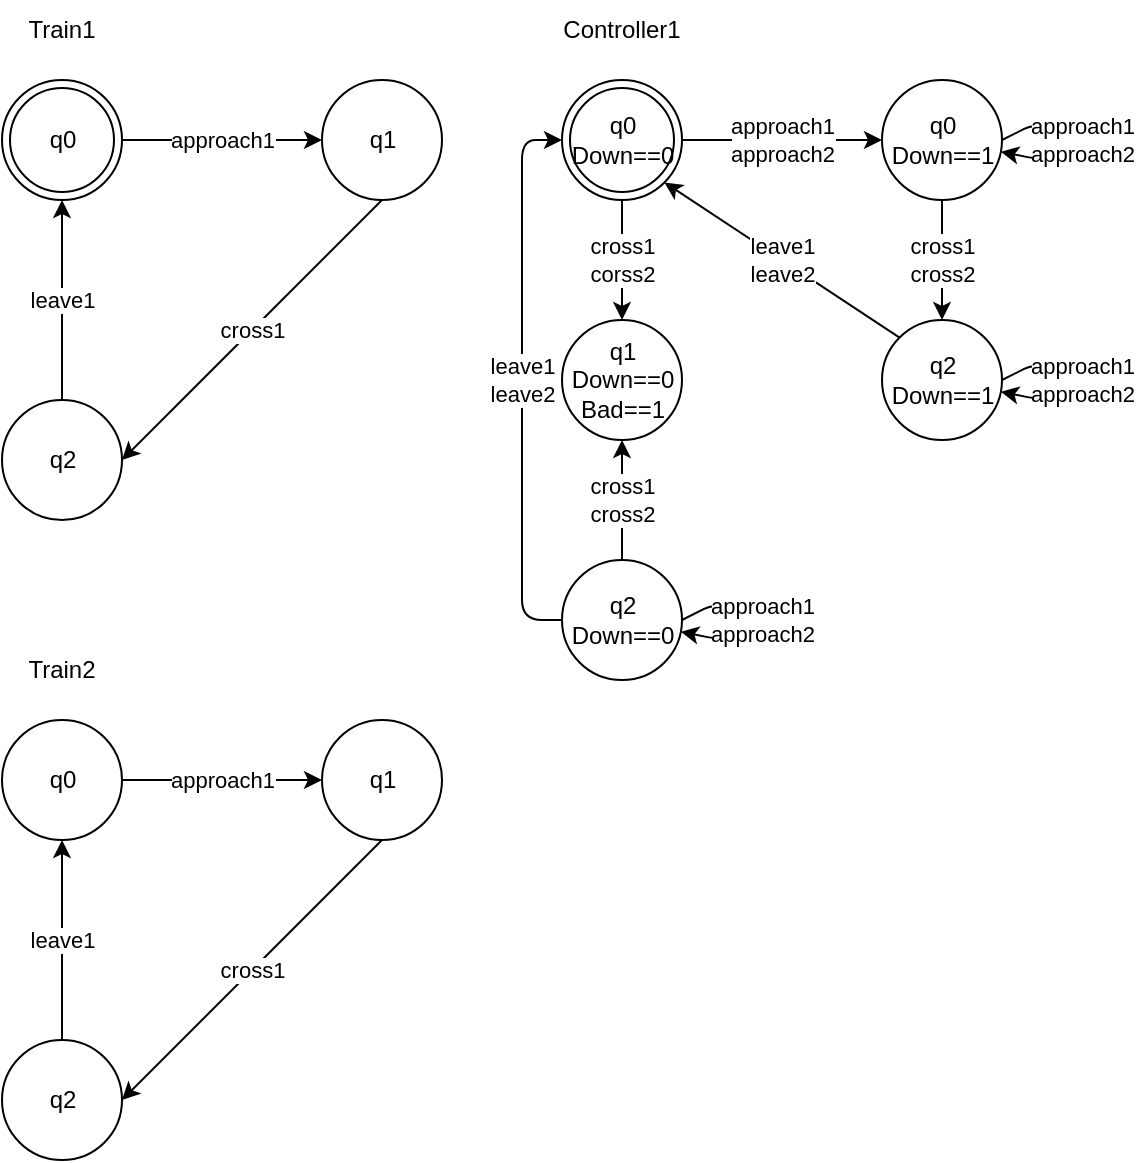 <mxfile>
    <diagram id="Nii93QJuHP6GY2YIdgYS" name="Page-1">
        <mxGraphModel dx="540" dy="387" grid="1" gridSize="10" guides="1" tooltips="1" connect="1" arrows="1" fold="1" page="1" pageScale="1" pageWidth="850" pageHeight="1100" math="0" shadow="0">
            <root>
                <mxCell id="0"/>
                <mxCell id="1" parent="0"/>
                <mxCell id="6" value="approach1" style="edgeStyle=none;html=1;exitX=1;exitY=0.5;exitDx=0;exitDy=0;entryX=0;entryY=0.5;entryDx=0;entryDy=0;" parent="1" source="37" target="4" edge="1">
                    <mxGeometry relative="1" as="geometry"/>
                </mxCell>
                <mxCell id="7" value="cross1" style="edgeStyle=none;html=1;exitX=0.5;exitY=1;exitDx=0;exitDy=0;entryX=1;entryY=0.5;entryDx=0;entryDy=0;" parent="1" source="4" target="5" edge="1">
                    <mxGeometry relative="1" as="geometry"/>
                </mxCell>
                <mxCell id="4" value="q1" style="shape=ellipse;html=1;dashed=0;whitespace=wrap;aspect=fixed;perimeter=ellipsePerimeter;" parent="1" vertex="1">
                    <mxGeometry x="240" y="120" width="60" height="60" as="geometry"/>
                </mxCell>
                <mxCell id="8" value="leave1" style="edgeStyle=none;html=1;exitX=0.5;exitY=0;exitDx=0;exitDy=0;entryX=0.5;entryY=1;entryDx=0;entryDy=0;" parent="1" source="5" target="37" edge="1">
                    <mxGeometry relative="1" as="geometry"/>
                </mxCell>
                <mxCell id="5" value="q2" style="shape=ellipse;html=1;dashed=0;whitespace=wrap;aspect=fixed;perimeter=ellipsePerimeter;" parent="1" vertex="1">
                    <mxGeometry x="80" y="280" width="60" height="60" as="geometry"/>
                </mxCell>
                <mxCell id="10" value="Train1" style="text;html=1;strokeColor=none;fillColor=none;align=center;verticalAlign=middle;whiteSpace=wrap;rounded=0;" parent="1" vertex="1">
                    <mxGeometry x="80" y="80" width="60" height="30" as="geometry"/>
                </mxCell>
                <mxCell id="11" value="Controller1" style="text;html=1;strokeColor=none;fillColor=none;align=center;verticalAlign=middle;whiteSpace=wrap;rounded=0;" parent="1" vertex="1">
                    <mxGeometry x="360" y="80" width="60" height="30" as="geometry"/>
                </mxCell>
                <mxCell id="15" value="approach1&lt;br&gt;approach2" style="edgeStyle=none;html=1;exitX=1;exitY=0.5;exitDx=0;exitDy=0;" parent="1" source="38" target="13" edge="1">
                    <mxGeometry relative="1" as="geometry"/>
                </mxCell>
                <mxCell id="18" value="cross1&lt;br&gt;corss2" style="edgeStyle=none;html=1;exitX=0.5;exitY=1;exitDx=0;exitDy=0;entryX=0.5;entryY=0;entryDx=0;entryDy=0;" parent="1" source="38" target="17" edge="1">
                    <mxGeometry relative="1" as="geometry"/>
                </mxCell>
                <mxCell id="16" value="cross1&lt;br&gt;cross2" style="edgeStyle=none;html=1;exitX=0.5;exitY=1;exitDx=0;exitDy=0;entryX=0.5;entryY=0;entryDx=0;entryDy=0;" parent="1" source="13" target="14" edge="1">
                    <mxGeometry relative="1" as="geometry"/>
                </mxCell>
                <mxCell id="13" value="q0&lt;br&gt;Down==1" style="shape=ellipse;html=1;dashed=0;whitespace=wrap;aspect=fixed;perimeter=ellipsePerimeter;" parent="1" vertex="1">
                    <mxGeometry x="520" y="120" width="60" height="60" as="geometry"/>
                </mxCell>
                <mxCell id="35" value="leave1&lt;br&gt;leave2" style="edgeStyle=none;html=1;exitX=0;exitY=0;exitDx=0;exitDy=0;entryX=1;entryY=1;entryDx=0;entryDy=0;" parent="1" source="14" target="38" edge="1">
                    <mxGeometry relative="1" as="geometry"/>
                </mxCell>
                <mxCell id="14" value="q2&lt;br&gt;Down==1" style="shape=ellipse;html=1;dashed=0;whitespace=wrap;aspect=fixed;perimeter=ellipsePerimeter;" parent="1" vertex="1">
                    <mxGeometry x="520" y="240" width="60" height="60" as="geometry"/>
                </mxCell>
                <mxCell id="17" value="q1&lt;br&gt;Down==0&lt;br&gt;Bad==1" style="shape=ellipse;html=1;dashed=0;whitespace=wrap;aspect=fixed;perimeter=ellipsePerimeter;" parent="1" vertex="1">
                    <mxGeometry x="360" y="240" width="60" height="60" as="geometry"/>
                </mxCell>
                <mxCell id="19" value="approach1&lt;br&gt;approach2" style="edgeStyle=none;html=1;exitX=1;exitY=0.5;exitDx=0;exitDy=0;" parent="1" source="14" target="14" edge="1">
                    <mxGeometry x="0.022" y="20" relative="1" as="geometry">
                        <mxPoint as="offset"/>
                    </mxGeometry>
                </mxCell>
                <mxCell id="21" value="cross1&lt;br&gt;cross2" style="edgeStyle=none;html=1;exitX=0;exitY=0.5;exitDx=0;exitDy=0;entryX=0.5;entryY=1;entryDx=0;entryDy=0;" parent="1" source="20" target="17" edge="1">
                    <mxGeometry relative="1" as="geometry"/>
                </mxCell>
                <mxCell id="25" value="leave1&lt;br&gt;leave2" style="edgeStyle=elbowEdgeStyle;html=1;exitX=0.5;exitY=1;exitDx=0;exitDy=0;entryX=0;entryY=0.5;entryDx=0;entryDy=0;" parent="1" source="20" target="38" edge="1">
                    <mxGeometry relative="1" as="geometry">
                        <Array as="points">
                            <mxPoint x="340" y="270"/>
                        </Array>
                    </mxGeometry>
                </mxCell>
                <mxCell id="20" value="q2&lt;br&gt;Down==0" style="shape=ellipse;html=1;dashed=0;whitespace=wrap;aspect=fixed;perimeter=ellipsePerimeter;direction=south;" parent="1" vertex="1">
                    <mxGeometry x="360" y="360" width="60" height="60" as="geometry"/>
                </mxCell>
                <mxCell id="24" value="approach1&lt;br&gt;approach2" style="edgeStyle=none;html=1;exitX=0.5;exitY=0;exitDx=0;exitDy=0;" parent="1" source="20" target="20" edge="1">
                    <mxGeometry x="0.022" y="20" relative="1" as="geometry">
                        <mxPoint x="480" y="350" as="sourcePoint"/>
                        <mxPoint x="530" y="380" as="targetPoint"/>
                        <mxPoint as="offset"/>
                    </mxGeometry>
                </mxCell>
                <mxCell id="28" value="approach1" style="edgeStyle=none;html=1;exitX=1;exitY=0.5;exitDx=0;exitDy=0;entryX=0;entryY=0.5;entryDx=0;entryDy=0;" parent="1" source="29" target="31" edge="1">
                    <mxGeometry relative="1" as="geometry"/>
                </mxCell>
                <mxCell id="29" value="q0" style="shape=ellipse;html=1;dashed=0;whitespace=wrap;aspect=fixed;perimeter=ellipsePerimeter;" parent="1" vertex="1">
                    <mxGeometry x="80" y="440" width="60" height="60" as="geometry"/>
                </mxCell>
                <mxCell id="30" value="cross1" style="edgeStyle=none;html=1;exitX=0.5;exitY=1;exitDx=0;exitDy=0;entryX=1;entryY=0.5;entryDx=0;entryDy=0;" parent="1" source="31" target="33" edge="1">
                    <mxGeometry relative="1" as="geometry"/>
                </mxCell>
                <mxCell id="31" value="q1" style="shape=ellipse;html=1;dashed=0;whitespace=wrap;aspect=fixed;perimeter=ellipsePerimeter;" parent="1" vertex="1">
                    <mxGeometry x="240" y="440" width="60" height="60" as="geometry"/>
                </mxCell>
                <mxCell id="32" value="leave1" style="edgeStyle=none;html=1;exitX=0.5;exitY=0;exitDx=0;exitDy=0;entryX=0.5;entryY=1;entryDx=0;entryDy=0;" parent="1" source="33" target="29" edge="1">
                    <mxGeometry relative="1" as="geometry"/>
                </mxCell>
                <mxCell id="33" value="q2" style="shape=ellipse;html=1;dashed=0;whitespace=wrap;aspect=fixed;perimeter=ellipsePerimeter;" parent="1" vertex="1">
                    <mxGeometry x="80" y="600" width="60" height="60" as="geometry"/>
                </mxCell>
                <mxCell id="34" value="Train2" style="text;html=1;strokeColor=none;fillColor=none;align=center;verticalAlign=middle;whiteSpace=wrap;rounded=0;" parent="1" vertex="1">
                    <mxGeometry x="80" y="400" width="60" height="30" as="geometry"/>
                </mxCell>
                <mxCell id="36" value="approach1&lt;br&gt;approach2" style="edgeStyle=none;html=1;exitX=1;exitY=0.5;exitDx=0;exitDy=0;" parent="1" source="13" target="13" edge="1">
                    <mxGeometry x="0.022" y="20" relative="1" as="geometry">
                        <mxPoint as="offset"/>
                        <mxPoint x="590" y="280" as="sourcePoint"/>
                        <mxPoint x="589.417" y="285.883" as="targetPoint"/>
                    </mxGeometry>
                </mxCell>
                <mxCell id="37" value="q0" style="ellipse;shape=doubleEllipse;html=1;dashed=0;whitespace=wrap;aspect=fixed;" vertex="1" parent="1">
                    <mxGeometry x="80" y="120" width="60" height="60" as="geometry"/>
                </mxCell>
                <mxCell id="38" value="q0&lt;br&gt;Down==0" style="ellipse;shape=doubleEllipse;html=1;dashed=0;whitespace=wrap;aspect=fixed;" vertex="1" parent="1">
                    <mxGeometry x="360" y="120" width="60" height="60" as="geometry"/>
                </mxCell>
            </root>
        </mxGraphModel>
    </diagram>
</mxfile>